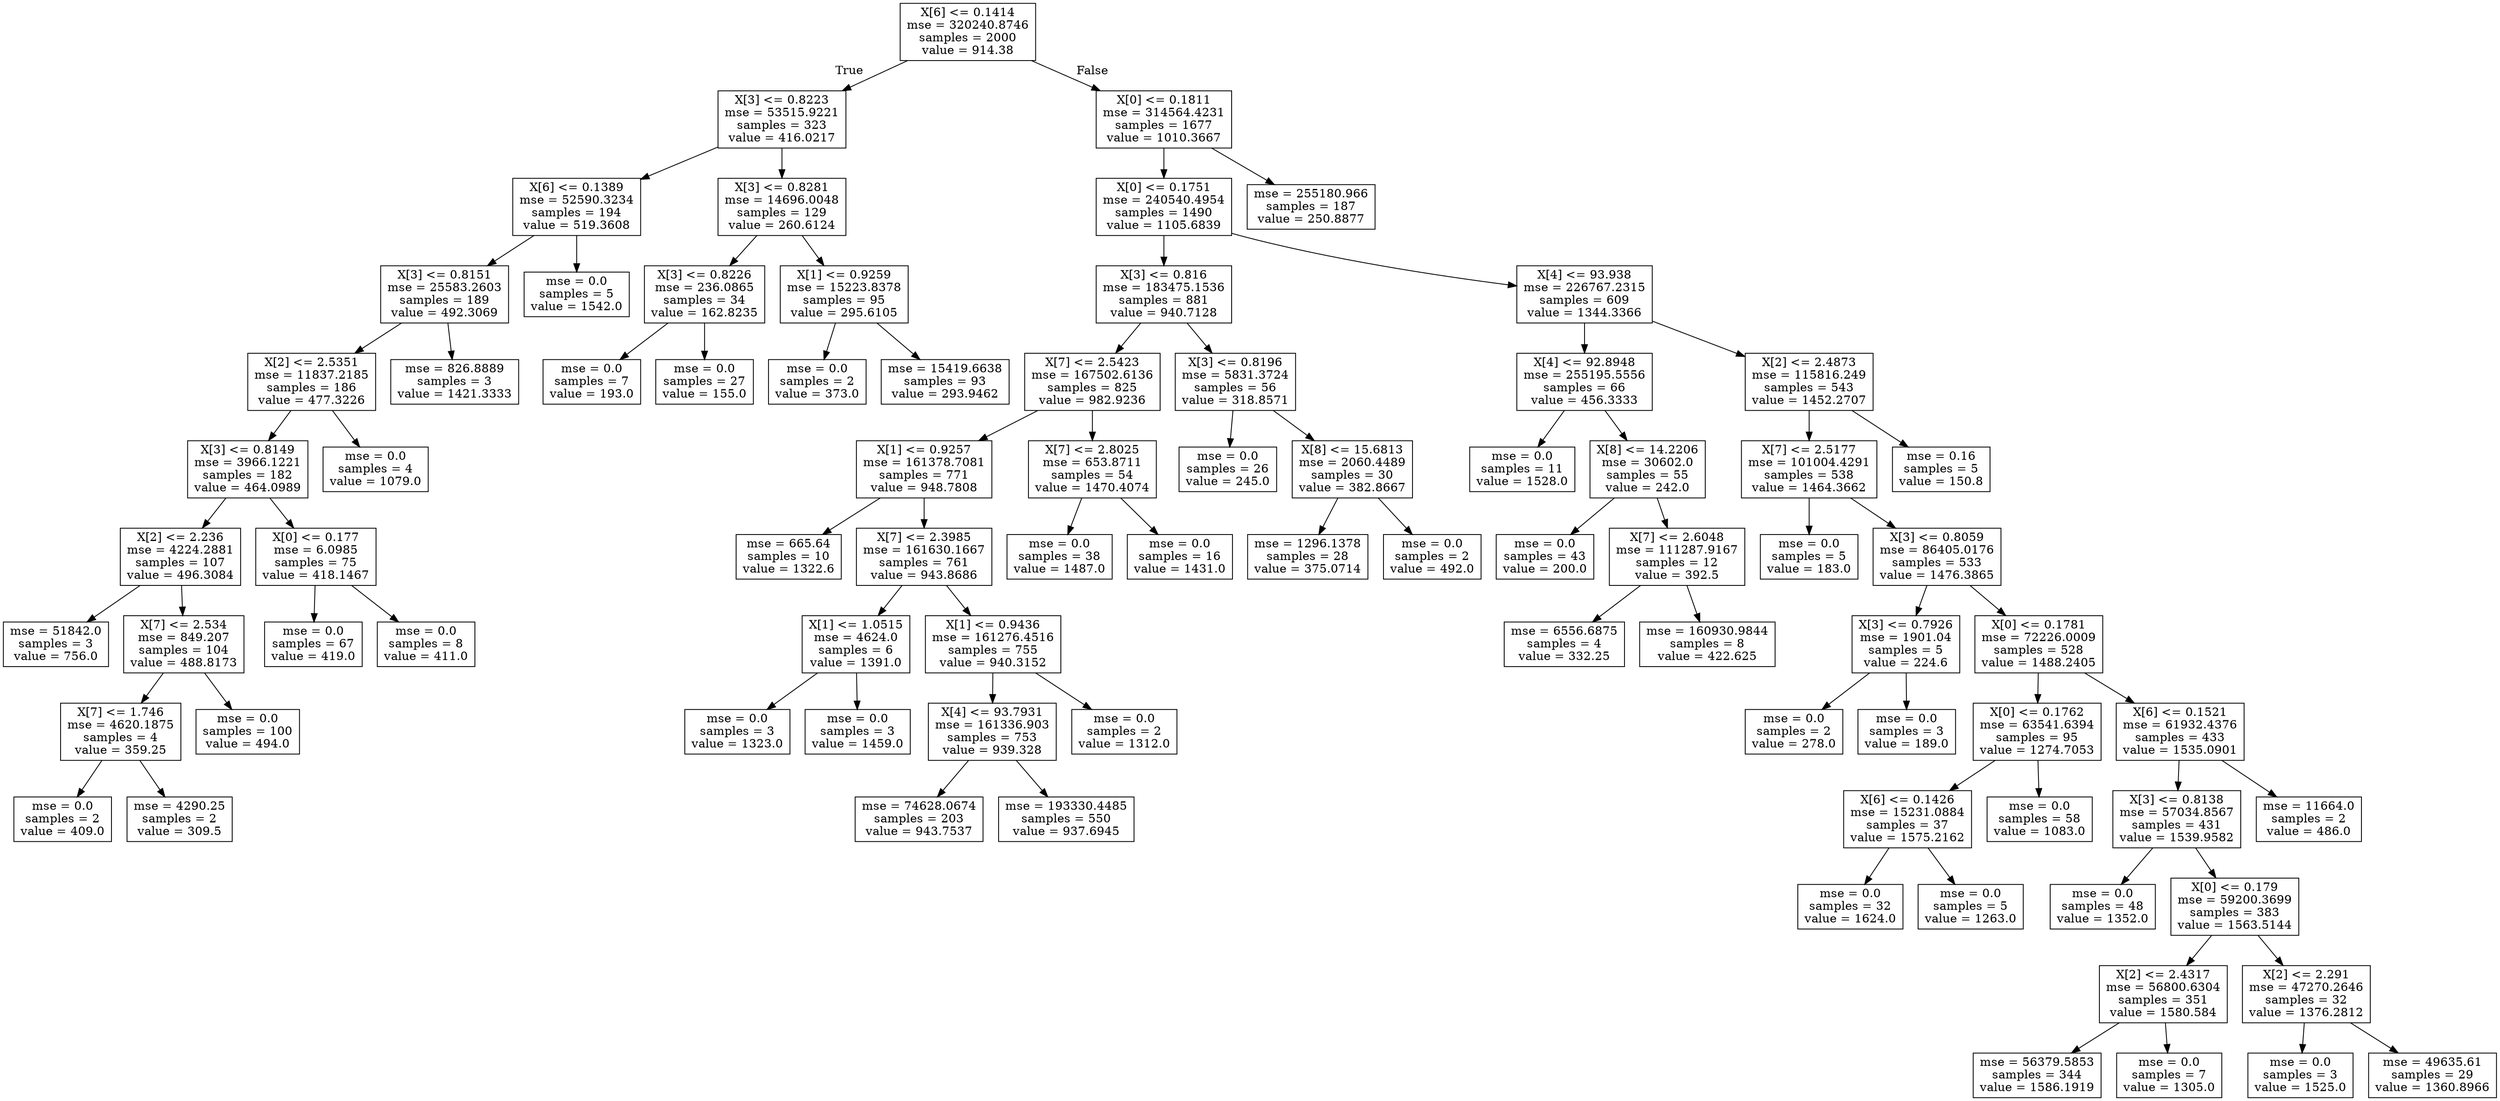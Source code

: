 digraph Tree {
node [shape=box] ;
0 [label="X[6] <= 0.1414\nmse = 320240.8746\nsamples = 2000\nvalue = 914.38"] ;
1 [label="X[3] <= 0.8223\nmse = 53515.9221\nsamples = 323\nvalue = 416.0217"] ;
0 -> 1 [labeldistance=2.5, labelangle=45, headlabel="True"] ;
2 [label="X[6] <= 0.1389\nmse = 52590.3234\nsamples = 194\nvalue = 519.3608"] ;
1 -> 2 ;
3 [label="X[3] <= 0.8151\nmse = 25583.2603\nsamples = 189\nvalue = 492.3069"] ;
2 -> 3 ;
4 [label="X[2] <= 2.5351\nmse = 11837.2185\nsamples = 186\nvalue = 477.3226"] ;
3 -> 4 ;
5 [label="X[3] <= 0.8149\nmse = 3966.1221\nsamples = 182\nvalue = 464.0989"] ;
4 -> 5 ;
6 [label="X[2] <= 2.236\nmse = 4224.2881\nsamples = 107\nvalue = 496.3084"] ;
5 -> 6 ;
7 [label="mse = 51842.0\nsamples = 3\nvalue = 756.0"] ;
6 -> 7 ;
8 [label="X[7] <= 2.534\nmse = 849.207\nsamples = 104\nvalue = 488.8173"] ;
6 -> 8 ;
9 [label="X[7] <= 1.746\nmse = 4620.1875\nsamples = 4\nvalue = 359.25"] ;
8 -> 9 ;
10 [label="mse = 0.0\nsamples = 2\nvalue = 409.0"] ;
9 -> 10 ;
11 [label="mse = 4290.25\nsamples = 2\nvalue = 309.5"] ;
9 -> 11 ;
12 [label="mse = 0.0\nsamples = 100\nvalue = 494.0"] ;
8 -> 12 ;
13 [label="X[0] <= 0.177\nmse = 6.0985\nsamples = 75\nvalue = 418.1467"] ;
5 -> 13 ;
14 [label="mse = 0.0\nsamples = 67\nvalue = 419.0"] ;
13 -> 14 ;
15 [label="mse = 0.0\nsamples = 8\nvalue = 411.0"] ;
13 -> 15 ;
16 [label="mse = 0.0\nsamples = 4\nvalue = 1079.0"] ;
4 -> 16 ;
17 [label="mse = 826.8889\nsamples = 3\nvalue = 1421.3333"] ;
3 -> 17 ;
18 [label="mse = 0.0\nsamples = 5\nvalue = 1542.0"] ;
2 -> 18 ;
19 [label="X[3] <= 0.8281\nmse = 14696.0048\nsamples = 129\nvalue = 260.6124"] ;
1 -> 19 ;
20 [label="X[3] <= 0.8226\nmse = 236.0865\nsamples = 34\nvalue = 162.8235"] ;
19 -> 20 ;
21 [label="mse = 0.0\nsamples = 7\nvalue = 193.0"] ;
20 -> 21 ;
22 [label="mse = 0.0\nsamples = 27\nvalue = 155.0"] ;
20 -> 22 ;
23 [label="X[1] <= 0.9259\nmse = 15223.8378\nsamples = 95\nvalue = 295.6105"] ;
19 -> 23 ;
24 [label="mse = 0.0\nsamples = 2\nvalue = 373.0"] ;
23 -> 24 ;
25 [label="mse = 15419.6638\nsamples = 93\nvalue = 293.9462"] ;
23 -> 25 ;
26 [label="X[0] <= 0.1811\nmse = 314564.4231\nsamples = 1677\nvalue = 1010.3667"] ;
0 -> 26 [labeldistance=2.5, labelangle=-45, headlabel="False"] ;
27 [label="X[0] <= 0.1751\nmse = 240540.4954\nsamples = 1490\nvalue = 1105.6839"] ;
26 -> 27 ;
28 [label="X[3] <= 0.816\nmse = 183475.1536\nsamples = 881\nvalue = 940.7128"] ;
27 -> 28 ;
29 [label="X[7] <= 2.5423\nmse = 167502.6136\nsamples = 825\nvalue = 982.9236"] ;
28 -> 29 ;
30 [label="X[1] <= 0.9257\nmse = 161378.7081\nsamples = 771\nvalue = 948.7808"] ;
29 -> 30 ;
31 [label="mse = 665.64\nsamples = 10\nvalue = 1322.6"] ;
30 -> 31 ;
32 [label="X[7] <= 2.3985\nmse = 161630.1667\nsamples = 761\nvalue = 943.8686"] ;
30 -> 32 ;
33 [label="X[1] <= 1.0515\nmse = 4624.0\nsamples = 6\nvalue = 1391.0"] ;
32 -> 33 ;
34 [label="mse = 0.0\nsamples = 3\nvalue = 1323.0"] ;
33 -> 34 ;
35 [label="mse = 0.0\nsamples = 3\nvalue = 1459.0"] ;
33 -> 35 ;
36 [label="X[1] <= 0.9436\nmse = 161276.4516\nsamples = 755\nvalue = 940.3152"] ;
32 -> 36 ;
37 [label="X[4] <= 93.7931\nmse = 161336.903\nsamples = 753\nvalue = 939.328"] ;
36 -> 37 ;
38 [label="mse = 74628.0674\nsamples = 203\nvalue = 943.7537"] ;
37 -> 38 ;
39 [label="mse = 193330.4485\nsamples = 550\nvalue = 937.6945"] ;
37 -> 39 ;
40 [label="mse = 0.0\nsamples = 2\nvalue = 1312.0"] ;
36 -> 40 ;
41 [label="X[7] <= 2.8025\nmse = 653.8711\nsamples = 54\nvalue = 1470.4074"] ;
29 -> 41 ;
42 [label="mse = 0.0\nsamples = 38\nvalue = 1487.0"] ;
41 -> 42 ;
43 [label="mse = 0.0\nsamples = 16\nvalue = 1431.0"] ;
41 -> 43 ;
44 [label="X[3] <= 0.8196\nmse = 5831.3724\nsamples = 56\nvalue = 318.8571"] ;
28 -> 44 ;
45 [label="mse = 0.0\nsamples = 26\nvalue = 245.0"] ;
44 -> 45 ;
46 [label="X[8] <= 15.6813\nmse = 2060.4489\nsamples = 30\nvalue = 382.8667"] ;
44 -> 46 ;
47 [label="mse = 1296.1378\nsamples = 28\nvalue = 375.0714"] ;
46 -> 47 ;
48 [label="mse = 0.0\nsamples = 2\nvalue = 492.0"] ;
46 -> 48 ;
49 [label="X[4] <= 93.938\nmse = 226767.2315\nsamples = 609\nvalue = 1344.3366"] ;
27 -> 49 ;
50 [label="X[4] <= 92.8948\nmse = 255195.5556\nsamples = 66\nvalue = 456.3333"] ;
49 -> 50 ;
51 [label="mse = 0.0\nsamples = 11\nvalue = 1528.0"] ;
50 -> 51 ;
52 [label="X[8] <= 14.2206\nmse = 30602.0\nsamples = 55\nvalue = 242.0"] ;
50 -> 52 ;
53 [label="mse = 0.0\nsamples = 43\nvalue = 200.0"] ;
52 -> 53 ;
54 [label="X[7] <= 2.6048\nmse = 111287.9167\nsamples = 12\nvalue = 392.5"] ;
52 -> 54 ;
55 [label="mse = 6556.6875\nsamples = 4\nvalue = 332.25"] ;
54 -> 55 ;
56 [label="mse = 160930.9844\nsamples = 8\nvalue = 422.625"] ;
54 -> 56 ;
57 [label="X[2] <= 2.4873\nmse = 115816.249\nsamples = 543\nvalue = 1452.2707"] ;
49 -> 57 ;
58 [label="X[7] <= 2.5177\nmse = 101004.4291\nsamples = 538\nvalue = 1464.3662"] ;
57 -> 58 ;
59 [label="mse = 0.0\nsamples = 5\nvalue = 183.0"] ;
58 -> 59 ;
60 [label="X[3] <= 0.8059\nmse = 86405.0176\nsamples = 533\nvalue = 1476.3865"] ;
58 -> 60 ;
61 [label="X[3] <= 0.7926\nmse = 1901.04\nsamples = 5\nvalue = 224.6"] ;
60 -> 61 ;
62 [label="mse = 0.0\nsamples = 2\nvalue = 278.0"] ;
61 -> 62 ;
63 [label="mse = 0.0\nsamples = 3\nvalue = 189.0"] ;
61 -> 63 ;
64 [label="X[0] <= 0.1781\nmse = 72226.0009\nsamples = 528\nvalue = 1488.2405"] ;
60 -> 64 ;
65 [label="X[0] <= 0.1762\nmse = 63541.6394\nsamples = 95\nvalue = 1274.7053"] ;
64 -> 65 ;
66 [label="X[6] <= 0.1426\nmse = 15231.0884\nsamples = 37\nvalue = 1575.2162"] ;
65 -> 66 ;
67 [label="mse = 0.0\nsamples = 32\nvalue = 1624.0"] ;
66 -> 67 ;
68 [label="mse = 0.0\nsamples = 5\nvalue = 1263.0"] ;
66 -> 68 ;
69 [label="mse = 0.0\nsamples = 58\nvalue = 1083.0"] ;
65 -> 69 ;
70 [label="X[6] <= 0.1521\nmse = 61932.4376\nsamples = 433\nvalue = 1535.0901"] ;
64 -> 70 ;
71 [label="X[3] <= 0.8138\nmse = 57034.8567\nsamples = 431\nvalue = 1539.9582"] ;
70 -> 71 ;
72 [label="mse = 0.0\nsamples = 48\nvalue = 1352.0"] ;
71 -> 72 ;
73 [label="X[0] <= 0.179\nmse = 59200.3699\nsamples = 383\nvalue = 1563.5144"] ;
71 -> 73 ;
74 [label="X[2] <= 2.4317\nmse = 56800.6304\nsamples = 351\nvalue = 1580.584"] ;
73 -> 74 ;
75 [label="mse = 56379.5853\nsamples = 344\nvalue = 1586.1919"] ;
74 -> 75 ;
76 [label="mse = 0.0\nsamples = 7\nvalue = 1305.0"] ;
74 -> 76 ;
77 [label="X[2] <= 2.291\nmse = 47270.2646\nsamples = 32\nvalue = 1376.2812"] ;
73 -> 77 ;
78 [label="mse = 0.0\nsamples = 3\nvalue = 1525.0"] ;
77 -> 78 ;
79 [label="mse = 49635.61\nsamples = 29\nvalue = 1360.8966"] ;
77 -> 79 ;
80 [label="mse = 11664.0\nsamples = 2\nvalue = 486.0"] ;
70 -> 80 ;
81 [label="mse = 0.16\nsamples = 5\nvalue = 150.8"] ;
57 -> 81 ;
82 [label="mse = 255180.966\nsamples = 187\nvalue = 250.8877"] ;
26 -> 82 ;
}